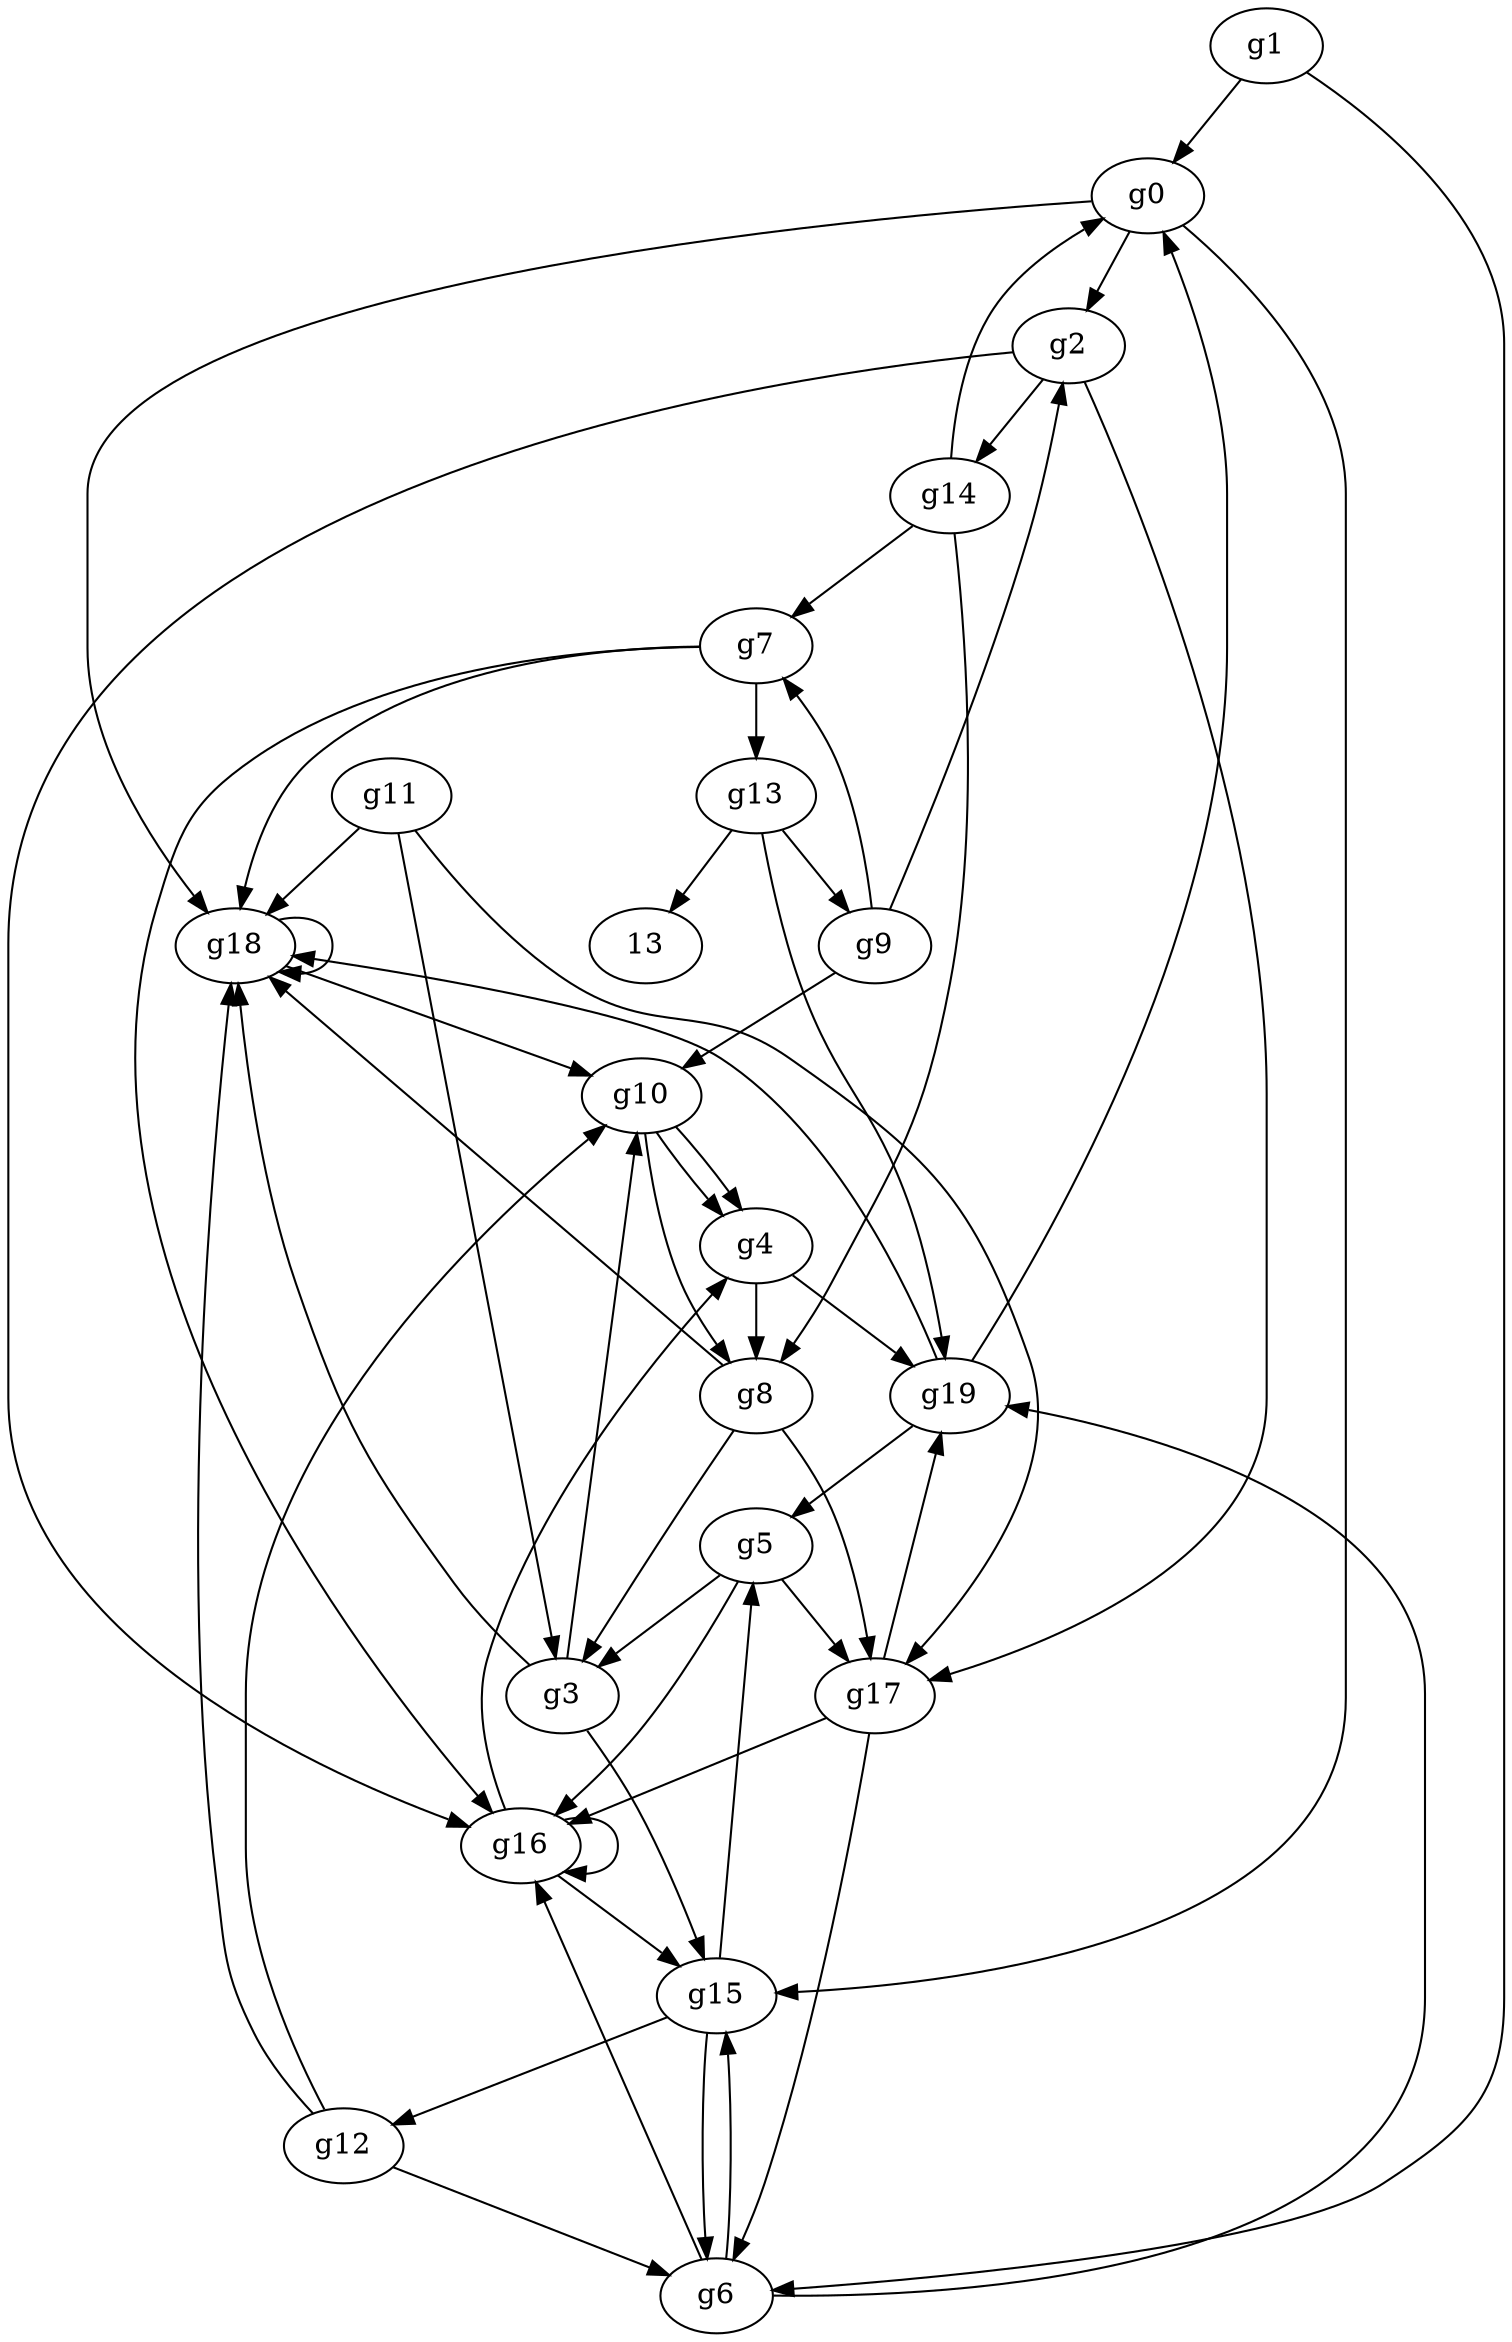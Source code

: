 digraph "p2" { 
 
	// g0: g18 g2 g15
	g0 -> g18
	g0 -> g2
	g0 -> g15
	
	// g1: g0 g0 g6
	g1 -> g0
	g1 -> g6
	
	// g2: g14 g16 g17
	g2 -> g14
	g2 -> g16
	g2 -> g17
	
	// g3: g15 g18 g10
	g3 -> g15
	g3 -> g18
	g3 -> g10
	
	// g4: g19 g8 g8
	g4 -> g19
	g4 -> g8
	
	// g5: g17 g16 g3
	g5 -> g17
	g5 -> g16
	g5 -> g3
	
	// g6: g19 g15 g16
	g6 -> g19
	g6 -> g15
	g6 -> g16
	
	// g7: g18 g16 g13
	g7 -> g18
	g7 -> g16
	g7 -> g13
	
	// g8: g3 g17 g18
	g8 -> g3
	g8 -> g17
	g8 -> g18
	
	// g9: g7 g10 g2
	g9 -> g7
	g9 -> g10
	g9 -> g2
	
	// g10: g4 g8 g4
	g10 -> g4
	g10 -> g8
	g10 -> g4
	
	// g11: g3 g18 g17
	g11 -> g3
	g11 -> g18
	g11 -> g17
	
	// g12: g18 g10 g6
	g12 -> g18
	g12 -> g10
	g12 -> g6
	
	// g13: g19 g9 g13
	g13 -> g19
	g13 -> g9
	g13 -> 13
	
	// g14: g7 g0 g8
	g14 -> g7
	g14 -> g0
	g14 -> g8
	
	// g15: g6 g12 g5
	g15 -> g6
	g15 -> g12
	g15 -> g5
	
	// g16: g16 g4 g15
	g16 -> g16
	g16 -> g4
	g16 -> g15
	
	// g17: g6 g19 g16
	g17 -> g6
	g17 -> g19
	g17 -> g16
	
	// g18: g10 g18 g10
	g18 -> g10
	g18 -> g18
	
	// g19: g18 g0 g5
	g19 -> g18
	g19 -> g0
	g19 -> g5
	
}